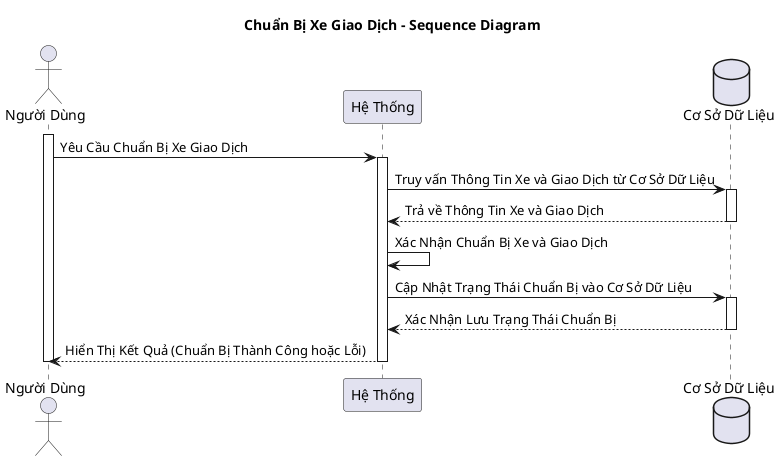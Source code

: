@startuml
title Chuẩn Bị Xe Giao Dịch - Sequence Diagram

actor "Người Dùng" as user
participant "Hệ Thống" as system
database "Cơ Sở Dữ Liệu" as database

activate user
user -> system: Yêu Cầu Chuẩn Bị Xe Giao Dịch
activate system
system -> database: Truy vấn Thông Tin Xe và Giao Dịch từ Cơ Sở Dữ Liệu
activate database
database --> system: Trả về Thông Tin Xe và Giao Dịch
deactivate database
system -> system: Xác Nhận Chuẩn Bị Xe và Giao Dịch
system -> database: Cập Nhật Trạng Thái Chuẩn Bị vào Cơ Sở Dữ Liệu
activate database
database --> system: Xác Nhận Lưu Trạng Thái Chuẩn Bị
deactivate database
system --> user: Hiển Thị Kết Quả (Chuẩn Bị Thành Công hoặc Lỗi)
deactivate system
deactivate user
@enduml
